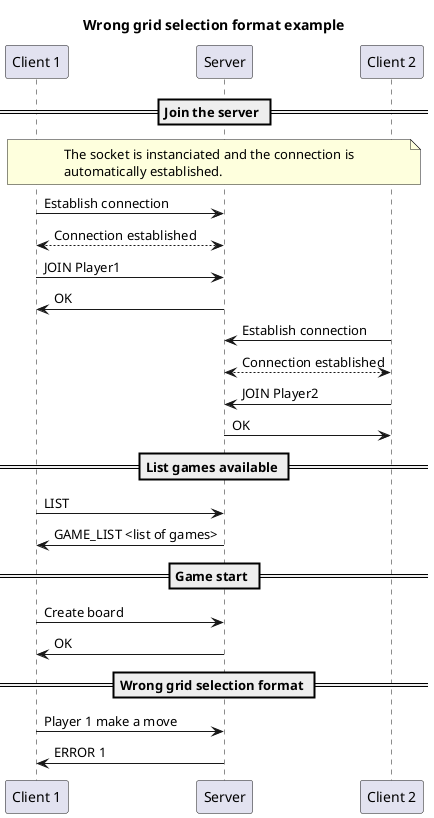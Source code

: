 @startuml

title "Wrong grid selection format example"

participant "Client 1" as c1
participant "Server" as s
participant "Client 2" as c2

== Join the server ==

note over c1, c2
The socket is instanciated and the connection is
automatically established.
end note

c1->s : Establish connection
c1<-->s : Connection established

c1->s: JOIN Player1
s->c1: OK

c2->s : Establish connection
c2<-->s : Connection established

c2->s: JOIN Player2
s->c2: OK

== List games available ==

c1->s: LIST
s->c1: GAME_LIST <list of games>

== Game start ==

c1->s : Create board
s->c1: OK

== Wrong grid selection format ==
c1->s: Player 1 make a move
s->c1: ERROR 1


@enduml
